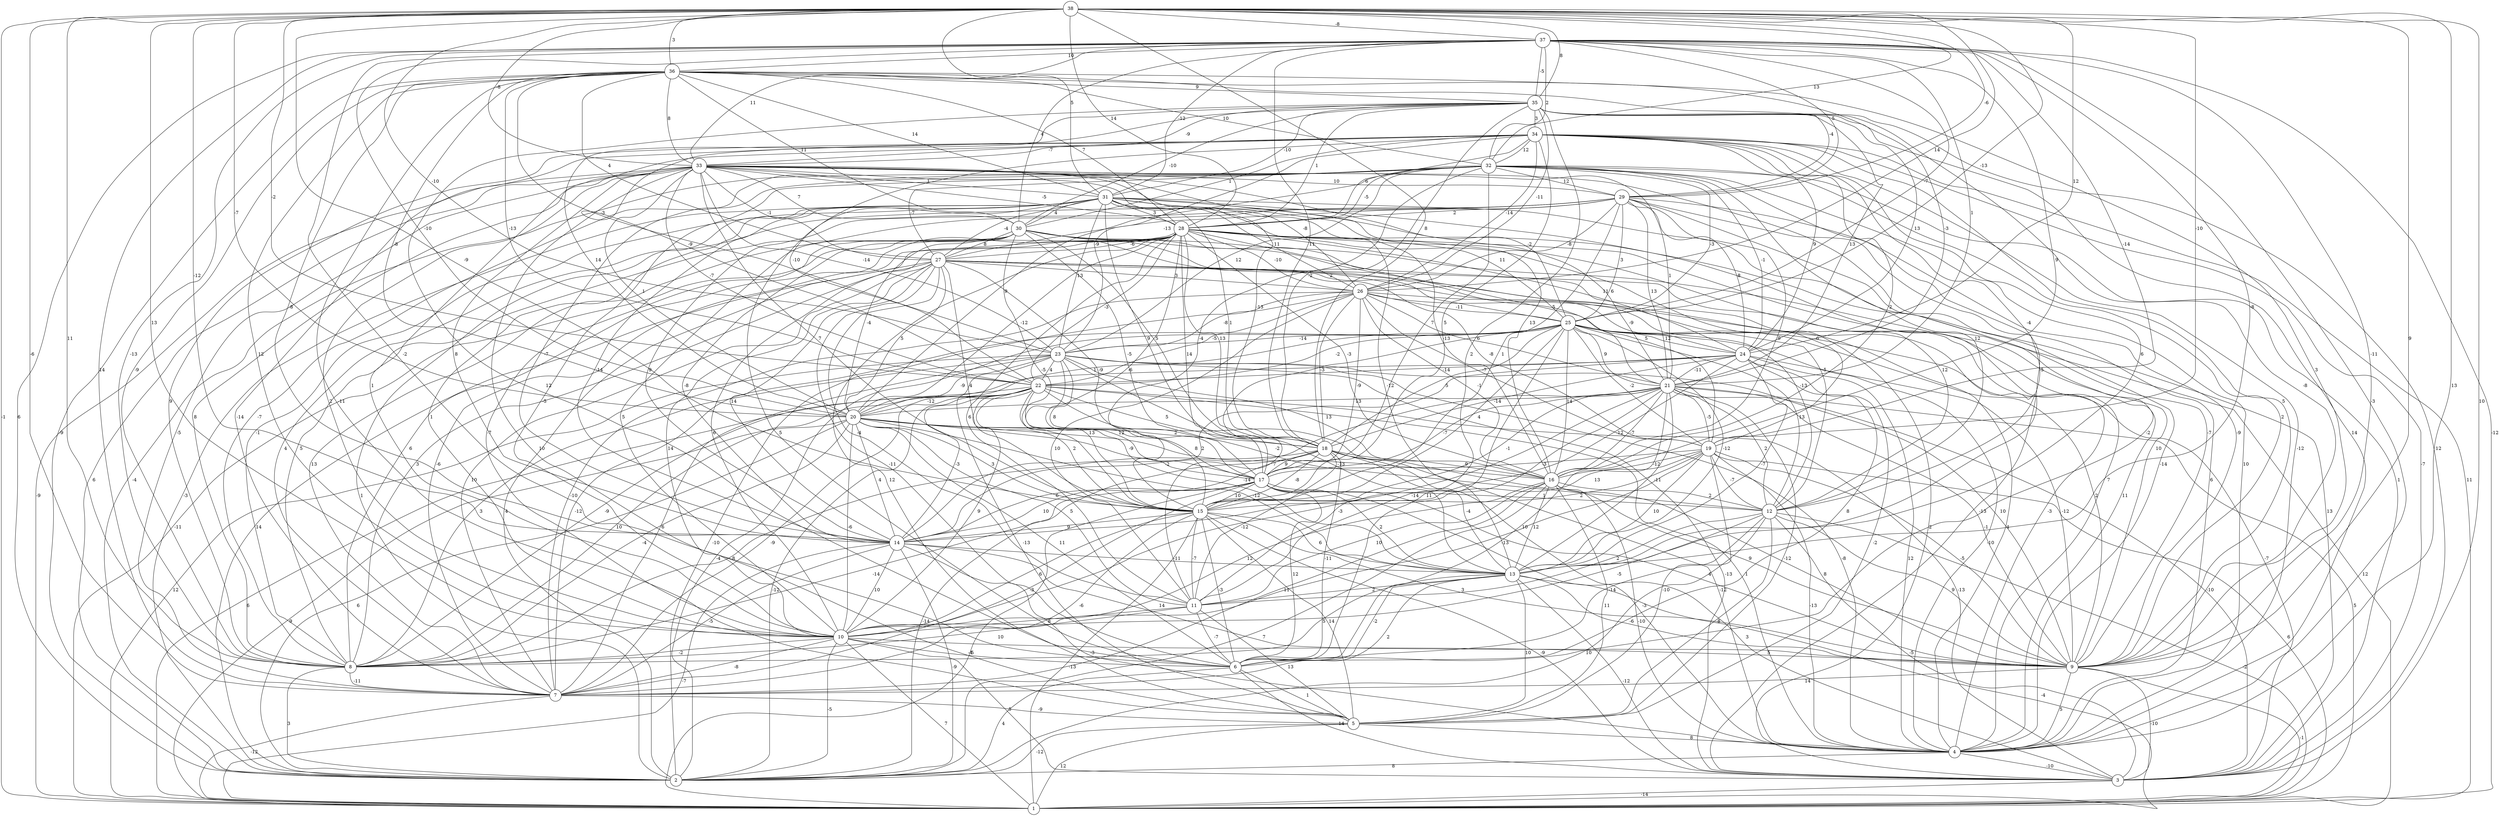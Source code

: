 graph { 
	 fontname="Helvetica,Arial,sans-serif" 
	 node [shape = circle]; 
	 38 -- 1 [label = "-1"];
	 38 -- 3 [label = "10"];
	 38 -- 4 [label = "13"];
	 38 -- 7 [label = "-6"];
	 38 -- 8 [label = "11"];
	 38 -- 9 [label = "9"];
	 38 -- 10 [label = "13"];
	 38 -- 14 [label = "-12"];
	 38 -- 15 [label = "-9"];
	 38 -- 18 [label = "8"];
	 38 -- 19 [label = "-10"];
	 38 -- 20 [label = "-7"];
	 38 -- 22 [label = "-2"];
	 38 -- 23 [label = "-10"];
	 38 -- 24 [label = "12"];
	 38 -- 25 [label = "-13"];
	 38 -- 26 [label = "14"];
	 38 -- 28 [label = "14"];
	 38 -- 29 [label = "-6"];
	 38 -- 31 [label = "5"];
	 38 -- 32 [label = "13"];
	 38 -- 33 [label = "-8"];
	 38 -- 35 [label = "8"];
	 38 -- 36 [label = "3"];
	 38 -- 37 [label = "-8"];
	 37 -- 1 [label = "-12"];
	 37 -- 2 [label = "6"];
	 37 -- 4 [label = "-3"];
	 37 -- 6 [label = "-2"];
	 37 -- 7 [label = "14"];
	 37 -- 8 [label = "-13"];
	 37 -- 9 [label = "-11"];
	 37 -- 13 [label = "-8"];
	 37 -- 16 [label = "9"];
	 37 -- 18 [label = "11"];
	 37 -- 19 [label = "-14"];
	 37 -- 20 [label = "-10"];
	 37 -- 21 [label = "1"];
	 37 -- 25 [label = "-7"];
	 37 -- 29 [label = "5"];
	 37 -- 30 [label = "4"];
	 37 -- 31 [label = "-12"];
	 37 -- 32 [label = "2"];
	 37 -- 33 [label = "11"];
	 37 -- 35 [label = "-5"];
	 37 -- 36 [label = "10"];
	 36 -- 2 [label = "-9"];
	 36 -- 5 [label = "-11"];
	 36 -- 8 [label = "-9"];
	 36 -- 9 [label = "3"];
	 36 -- 10 [label = "12"];
	 36 -- 14 [label = "-8"];
	 36 -- 20 [label = "-8"];
	 36 -- 21 [label = "-3"];
	 36 -- 22 [label = "-13"];
	 36 -- 23 [label = "-3"];
	 36 -- 27 [label = "4"];
	 36 -- 28 [label = "7"];
	 36 -- 29 [label = "-4"];
	 36 -- 30 [label = "11"];
	 36 -- 31 [label = "14"];
	 36 -- 32 [label = "10"];
	 36 -- 33 [label = "8"];
	 36 -- 35 [label = "9"];
	 35 -- 3 [label = "12"];
	 35 -- 4 [label = "14"];
	 35 -- 6 [label = "12"];
	 35 -- 9 [label = "-8"];
	 35 -- 11 [label = "2"];
	 35 -- 18 [label = "-2"];
	 35 -- 20 [label = "14"];
	 35 -- 21 [label = "13"];
	 35 -- 22 [label = "-9"];
	 35 -- 24 [label = "13"];
	 35 -- 26 [label = "-11"];
	 35 -- 28 [label = "1"];
	 35 -- 30 [label = "-10"];
	 35 -- 31 [label = "-10"];
	 35 -- 33 [label = "-9"];
	 35 -- 34 [label = "3"];
	 34 -- 1 [label = "11"];
	 34 -- 3 [label = "-7"];
	 34 -- 4 [label = "-12"];
	 34 -- 7 [label = "-14"];
	 34 -- 8 [label = "9"];
	 34 -- 9 [label = "5"];
	 34 -- 10 [label = "1"];
	 34 -- 12 [label = "-4"];
	 34 -- 13 [label = "6"];
	 34 -- 15 [label = "5"];
	 34 -- 16 [label = "2"];
	 34 -- 22 [label = "-10"];
	 34 -- 23 [label = "-9"];
	 34 -- 24 [label = "9"];
	 34 -- 26 [label = "-14"];
	 34 -- 28 [label = "6"];
	 34 -- 30 [label = "1"];
	 34 -- 32 [label = "12"];
	 34 -- 33 [label = "-7"];
	 33 -- 1 [label = "-9"];
	 33 -- 2 [label = "6"];
	 33 -- 4 [label = "-14"];
	 33 -- 5 [label = "10"];
	 33 -- 7 [label = "-5"];
	 33 -- 8 [label = "8"];
	 33 -- 10 [label = "2"];
	 33 -- 14 [label = "8"];
	 33 -- 15 [label = "7"];
	 33 -- 16 [label = "13"];
	 33 -- 18 [label = "-13"];
	 33 -- 20 [label = "1"];
	 33 -- 21 [label = "1"];
	 33 -- 22 [label = "-7"];
	 33 -- 23 [label = "-14"];
	 33 -- 25 [label = "-2"];
	 33 -- 26 [label = "-8"];
	 33 -- 27 [label = "-1"];
	 33 -- 28 [label = "-5"];
	 33 -- 29 [label = "10"];
	 33 -- 30 [label = "7"];
	 33 -- 31 [label = "1"];
	 32 -- 2 [label = "-4"];
	 32 -- 3 [label = "1"];
	 32 -- 4 [label = "10"];
	 32 -- 8 [label = "-7"];
	 32 -- 9 [label = "2"];
	 32 -- 10 [label = "-5"];
	 32 -- 12 [label = "12"];
	 32 -- 13 [label = "-5"];
	 32 -- 14 [label = "-7"];
	 32 -- 15 [label = "-4"];
	 32 -- 17 [label = "7"];
	 32 -- 20 [label = "9"];
	 32 -- 23 [label = "12"];
	 32 -- 24 [label = "-1"];
	 32 -- 25 [label = "-3"];
	 32 -- 27 [label = "-7"];
	 32 -- 28 [label = "-5"];
	 32 -- 29 [label = "12"];
	 31 -- 2 [label = "-3"];
	 31 -- 4 [label = "7"];
	 31 -- 6 [label = "5"];
	 31 -- 7 [label = "4"];
	 31 -- 8 [label = "-1"];
	 31 -- 9 [label = "-7"];
	 31 -- 10 [label = "1"];
	 31 -- 13 [label = "-12"];
	 31 -- 14 [label = "-14"];
	 31 -- 16 [label = "-13"];
	 31 -- 17 [label = "9"];
	 31 -- 18 [label = "1"];
	 31 -- 21 [label = "6"];
	 31 -- 23 [label = "13"];
	 31 -- 25 [label = "11"];
	 31 -- 26 [label = "11"];
	 31 -- 27 [label = "-4"];
	 31 -- 28 [label = "3"];
	 31 -- 30 [label = "4"];
	 30 -- 3 [label = "-13"];
	 30 -- 7 [label = "13"];
	 30 -- 8 [label = "5"];
	 30 -- 9 [label = "10"];
	 30 -- 10 [label = "-7"];
	 30 -- 12 [label = "-5"];
	 30 -- 14 [label = "-8"];
	 30 -- 15 [label = "-5"];
	 30 -- 17 [label = "-5"];
	 30 -- 18 [label = "5"];
	 30 -- 19 [label = "5"];
	 30 -- 20 [label = "-4"];
	 30 -- 25 [label = "2"];
	 30 -- 27 [label = "8"];
	 29 -- 2 [label = "1"];
	 29 -- 4 [label = "6"];
	 29 -- 6 [label = "-2"];
	 29 -- 9 [label = "-9"];
	 29 -- 10 [label = "5"];
	 29 -- 14 [label = "9"];
	 29 -- 15 [label = "1"];
	 29 -- 16 [label = "9"];
	 29 -- 21 [label = "13"];
	 29 -- 24 [label = "8"];
	 29 -- 25 [label = "3"];
	 29 -- 26 [label = "-8"];
	 29 -- 27 [label = "-13"];
	 29 -- 28 [label = "2"];
	 28 -- 1 [label = "-11"];
	 28 -- 2 [label = "4"];
	 28 -- 3 [label = "13"];
	 28 -- 4 [label = "11"];
	 28 -- 5 [label = "12"];
	 28 -- 7 [label = "-6"];
	 28 -- 8 [label = "6"];
	 28 -- 10 [label = "6"];
	 28 -- 11 [label = "6"];
	 28 -- 12 [label = "12"];
	 28 -- 15 [label = "-6"];
	 28 -- 16 [label = "-3"];
	 28 -- 17 [label = "14"];
	 28 -- 18 [label = "13"];
	 28 -- 19 [label = "6"];
	 28 -- 20 [label = "-12"];
	 28 -- 21 [label = "5"];
	 28 -- 22 [label = "-3"];
	 28 -- 24 [label = "11"];
	 28 -- 26 [label = "-10"];
	 28 -- 27 [label = "-6"];
	 27 -- 2 [label = "14"];
	 27 -- 3 [label = "2"];
	 27 -- 4 [label = "-3"];
	 27 -- 6 [label = "-11"];
	 27 -- 7 [label = "10"];
	 27 -- 8 [label = "3"];
	 27 -- 10 [label = "14"];
	 27 -- 11 [label = "-4"];
	 27 -- 12 [label = "-13"];
	 27 -- 14 [label = "14"];
	 27 -- 15 [label = "4"];
	 27 -- 17 [label = "-9"];
	 27 -- 19 [label = "-8"];
	 27 -- 20 [label = "5"];
	 27 -- 26 [label = "3"];
	 26 -- 2 [label = "-10"];
	 26 -- 4 [label = "4"];
	 26 -- 7 [label = "-10"];
	 26 -- 11 [label = "10"];
	 26 -- 16 [label = "-1"];
	 26 -- 17 [label = "-9"];
	 26 -- 18 [label = "-3"];
	 26 -- 19 [label = "-7"];
	 26 -- 21 [label = "6"];
	 26 -- 22 [label = "-5"];
	 26 -- 23 [label = "-8"];
	 26 -- 24 [label = "-9"];
	 26 -- 25 [label = "-11"];
	 25 -- 1 [label = "12"];
	 25 -- 2 [label = "-4"];
	 25 -- 3 [label = "-7"];
	 25 -- 4 [label = "-10"];
	 25 -- 6 [label = "11"];
	 25 -- 7 [label = "-12"];
	 25 -- 9 [label = "2"];
	 25 -- 11 [label = "7"];
	 25 -- 12 [label = "13"];
	 25 -- 13 [label = "-12"];
	 25 -- 15 [label = "4"];
	 25 -- 16 [label = "14"];
	 25 -- 18 [label = "5"];
	 25 -- 19 [label = "-2"];
	 25 -- 20 [label = "1"];
	 25 -- 21 [label = "9"];
	 25 -- 22 [label = "-2"];
	 25 -- 23 [label = "-14"];
	 25 -- 24 [label = "12"];
	 24 -- 4 [label = "12"];
	 24 -- 5 [label = "-2"];
	 24 -- 6 [label = "8"];
	 24 -- 8 [label = "-9"];
	 24 -- 9 [label = "-12"];
	 24 -- 13 [label = "-7"];
	 24 -- 14 [label = "2"];
	 24 -- 15 [label = "-12"];
	 24 -- 18 [label = "-14"];
	 24 -- 21 [label = "-11"];
	 24 -- 22 [label = "-14"];
	 23 -- 1 [label = "12"];
	 23 -- 3 [label = "-13"];
	 23 -- 4 [label = "-8"];
	 23 -- 5 [label = "-13"];
	 23 -- 7 [label = "6"];
	 23 -- 8 [label = "3"];
	 23 -- 9 [label = "10"];
	 23 -- 13 [label = "-13"];
	 23 -- 15 [label = "13"];
	 23 -- 16 [label = "13"];
	 23 -- 17 [label = "8"];
	 23 -- 20 [label = "-9"];
	 23 -- 22 [label = "4"];
	 22 -- 1 [label = "6"];
	 22 -- 2 [label = "-12"];
	 22 -- 3 [label = "-13"];
	 22 -- 4 [label = "1"];
	 22 -- 7 [label = "-9"];
	 22 -- 8 [label = "10"];
	 22 -- 10 [label = "9"];
	 22 -- 12 [label = "-2"];
	 22 -- 13 [label = "-14"];
	 22 -- 14 [label = "-3"];
	 22 -- 15 [label = "2"];
	 22 -- 17 [label = "12"];
	 22 -- 18 [label = "5"];
	 22 -- 20 [label = "-12"];
	 21 -- 1 [label = "5"];
	 21 -- 3 [label = "-10"];
	 21 -- 5 [label = "-12"];
	 21 -- 6 [label = "10"];
	 21 -- 9 [label = "-1"];
	 21 -- 10 [label = "-3"];
	 21 -- 11 [label = "-14"];
	 21 -- 12 [label = "2"];
	 21 -- 13 [label = "-11"];
	 21 -- 14 [label = "-2"];
	 21 -- 15 [label = "-1"];
	 21 -- 16 [label = "-7"];
	 21 -- 17 [label = "-7"];
	 21 -- 19 [label = "-5"];
	 21 -- 20 [label = "13"];
	 20 -- 1 [label = "9"];
	 20 -- 2 [label = "6"];
	 20 -- 4 [label = "-12"];
	 20 -- 6 [label = "11"];
	 20 -- 8 [label = "-4"];
	 20 -- 10 [label = "-6"];
	 20 -- 11 [label = "5"];
	 20 -- 13 [label = "-12"];
	 20 -- 14 [label = "4"];
	 20 -- 15 [label = "3"];
	 20 -- 16 [label = "8"];
	 20 -- 17 [label = "-9"];
	 20 -- 18 [label = "2"];
	 19 -- 1 [label = "6"];
	 19 -- 4 [label = "-13"];
	 19 -- 5 [label = "-10"];
	 19 -- 9 [label = "-5"];
	 19 -- 10 [label = "-13"];
	 19 -- 12 [label = "-7"];
	 19 -- 13 [label = "10"];
	 19 -- 14 [label = "2"];
	 19 -- 15 [label = "13"];
	 19 -- 16 [label = "-12"];
	 19 -- 17 [label = "-3"];
	 18 -- 2 [label = "-14"];
	 18 -- 4 [label = "-3"];
	 18 -- 6 [label = "-11"];
	 18 -- 8 [label = "8"];
	 18 -- 9 [label = "9"];
	 18 -- 11 [label = "-12"];
	 18 -- 13 [label = "-4"];
	 18 -- 14 [label = "6"];
	 18 -- 15 [label = "-8"];
	 18 -- 16 [label = "9"];
	 18 -- 17 [label = "9"];
	 17 -- 1 [label = "5"];
	 17 -- 3 [label = "3"];
	 17 -- 6 [label = "12"];
	 17 -- 7 [label = "-3"];
	 17 -- 8 [label = "-14"];
	 17 -- 9 [label = "4"];
	 17 -- 12 [label = "1"];
	 17 -- 13 [label = "2"];
	 17 -- 14 [label = "10"];
	 17 -- 15 [label = "10"];
	 16 -- 2 [label = "7"];
	 16 -- 4 [label = "-10"];
	 16 -- 5 [label = "11"];
	 16 -- 7 [label = "11"];
	 16 -- 9 [label = "8"];
	 16 -- 10 [label = "12"];
	 16 -- 11 [label = "10"];
	 16 -- 12 [label = "2"];
	 16 -- 13 [label = "12"];
	 15 -- 1 [label = "-13"];
	 15 -- 3 [label = "-9"];
	 15 -- 5 [label = "14"];
	 15 -- 6 [label = "-3"];
	 15 -- 7 [label = "-6"];
	 15 -- 9 [label = "3"];
	 15 -- 10 [label = "6"];
	 15 -- 11 [label = "-7"];
	 15 -- 13 [label = "6"];
	 15 -- 14 [label = "9"];
	 14 -- 1 [label = "-7"];
	 14 -- 2 [label = "-9"];
	 14 -- 4 [label = "-3"];
	 14 -- 7 [label = "-5"];
	 14 -- 9 [label = "14"];
	 14 -- 10 [label = "10"];
	 14 -- 13 [label = "-11"];
	 13 -- 1 [label = "-4"];
	 13 -- 3 [label = "-12"];
	 13 -- 5 [label = "10"];
	 13 -- 6 [label = "-2"];
	 13 -- 7 [label = "2"];
	 13 -- 8 [label = "5"];
	 13 -- 9 [label = "-6"];
	 13 -- 11 [label = "2"];
	 12 -- 1 [label = "-2"];
	 12 -- 2 [label = "10"];
	 12 -- 3 [label = "-5"];
	 12 -- 5 [label = "8"];
	 12 -- 6 [label = "-14"];
	 12 -- 9 [label = "9"];
	 12 -- 10 [label = "-5"];
	 12 -- 11 [label = "2"];
	 11 -- 5 [label = "13"];
	 11 -- 6 [label = "-7"];
	 11 -- 8 [label = "10"];
	 11 -- 10 [label = "8"];
	 10 -- 1 [label = "7"];
	 10 -- 2 [label = "-5"];
	 10 -- 3 [label = "5"];
	 10 -- 6 [label = "-4"];
	 10 -- 7 [label = "-8"];
	 10 -- 8 [label = "-2"];
	 10 -- 9 [label = "5"];
	 9 -- 1 [label = "-1"];
	 9 -- 3 [label = "-10"];
	 9 -- 4 [label = "5"];
	 9 -- 7 [label = "14"];
	 8 -- 2 [label = "3"];
	 8 -- 7 [label = "-11"];
	 7 -- 1 [label = "-12"];
	 7 -- 5 [label = "-9"];
	 6 -- 2 [label = "4"];
	 6 -- 3 [label = "14"];
	 6 -- 5 [label = "1"];
	 5 -- 1 [label = "12"];
	 5 -- 2 [label = "-12"];
	 5 -- 4 [label = "8"];
	 4 -- 2 [label = "8"];
	 4 -- 3 [label = "-10"];
	 3 -- 1 [label = "-14"];
	 1;
	 2;
	 3;
	 4;
	 5;
	 6;
	 7;
	 8;
	 9;
	 10;
	 11;
	 12;
	 13;
	 14;
	 15;
	 16;
	 17;
	 18;
	 19;
	 20;
	 21;
	 22;
	 23;
	 24;
	 25;
	 26;
	 27;
	 28;
	 29;
	 30;
	 31;
	 32;
	 33;
	 34;
	 35;
	 36;
	 37;
	 38;
}
